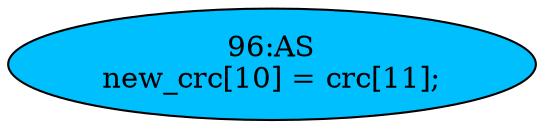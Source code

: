 strict digraph "" {
	node [label="\N"];
	"96:AS"	 [ast="<pyverilog.vparser.ast.Assign object at 0x7f1e241dfc10>",
		def_var="['new_crc']",
		fillcolor=deepskyblue,
		label="96:AS
new_crc[10] = crc[11];",
		statements="[]",
		style=filled,
		typ=Assign,
		use_var="['crc']"];
}
